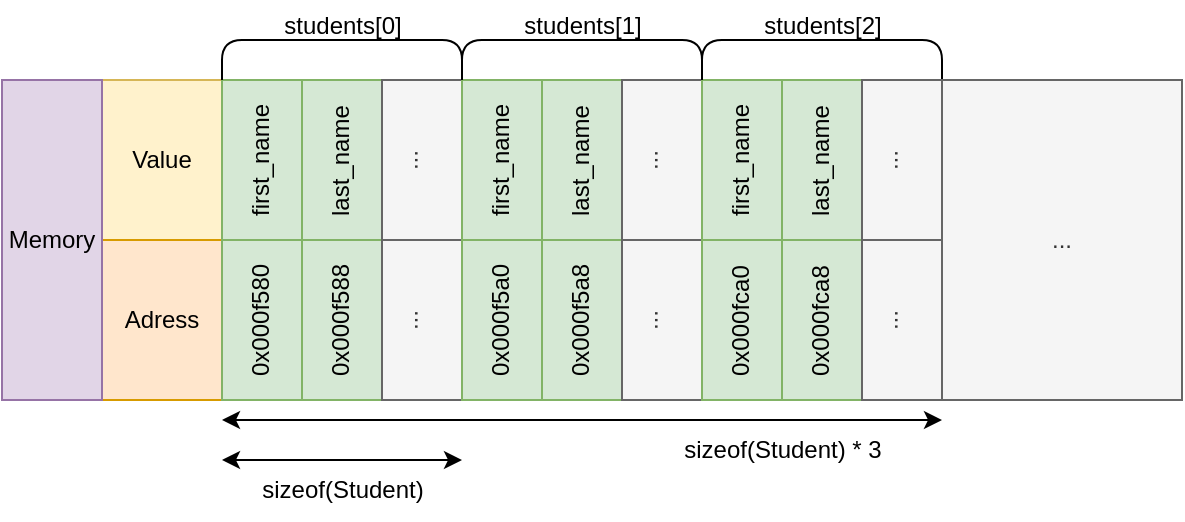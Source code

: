 <mxfile version="27.1.5">
  <diagram name="Page-1" id="KW9T36fP-6LPMtjgYTFc">
    <mxGraphModel dx="800" dy="510" grid="1" gridSize="10" guides="1" tooltips="1" connect="1" arrows="1" fold="1" page="1" pageScale="1" pageWidth="850" pageHeight="1100" math="0" shadow="0">
      <root>
        <mxCell id="0" />
        <mxCell id="1" parent="0" />
        <mxCell id="60TpCQM8DjiYF_PoJGtP-1" value="Value" style="rounded=0;whiteSpace=wrap;html=1;fillColor=#fff2cc;strokeColor=#d6b656;" vertex="1" parent="1">
          <mxGeometry x="80" y="200" width="60" height="80" as="geometry" />
        </mxCell>
        <mxCell id="60TpCQM8DjiYF_PoJGtP-2" value="Adress" style="rounded=0;whiteSpace=wrap;html=1;fillColor=#ffe6cc;strokeColor=#d79b00;" vertex="1" parent="1">
          <mxGeometry x="80" y="280" width="60" height="80" as="geometry" />
        </mxCell>
        <mxCell id="60TpCQM8DjiYF_PoJGtP-3" value="first_name" style="rounded=0;whiteSpace=wrap;fillColor=#d5e8d4;strokeColor=#82b366;horizontal=1;flipH=0;align=center;html=1;textDirection=vertical-rl;gradientColor=none;rotation=180;" vertex="1" parent="1">
          <mxGeometry x="140" y="200" width="40" height="80" as="geometry" />
        </mxCell>
        <mxCell id="60TpCQM8DjiYF_PoJGtP-4" value="last_name" style="rounded=0;whiteSpace=wrap;html=1;textDirection=vertical-lr;fillColor=#d5e8d4;strokeColor=#82b366;rotation=180;" vertex="1" parent="1">
          <mxGeometry x="180" y="200" width="40" height="80" as="geometry" />
        </mxCell>
        <mxCell id="60TpCQM8DjiYF_PoJGtP-9" value="..." style="rounded=0;whiteSpace=wrap;html=1;textDirection=vertical-lr;fillColor=#f5f5f5;fontColor=#333333;strokeColor=#666666;" vertex="1" parent="1">
          <mxGeometry x="220" y="200" width="40" height="80" as="geometry" />
        </mxCell>
        <mxCell id="60TpCQM8DjiYF_PoJGtP-14" value="first_name" style="rounded=0;whiteSpace=wrap;html=1;textDirection=vertical-lr;fillColor=#d5e8d4;strokeColor=#82b366;glass=0;shadow=0;direction=west;rotation=-180;" vertex="1" parent="1">
          <mxGeometry x="260" y="200" width="40" height="80" as="geometry" />
        </mxCell>
        <mxCell id="60TpCQM8DjiYF_PoJGtP-15" value="last_name" style="rounded=0;whiteSpace=wrap;html=1;textDirection=vertical-lr;fillColor=#d5e8d4;strokeColor=#82b366;rotation=180;" vertex="1" parent="1">
          <mxGeometry x="300" y="200" width="40" height="80" as="geometry" />
        </mxCell>
        <mxCell id="60TpCQM8DjiYF_PoJGtP-16" value="..." style="rounded=0;whiteSpace=wrap;html=1;textDirection=vertical-lr;fillColor=#f5f5f5;fontColor=#333333;strokeColor=#666666;" vertex="1" parent="1">
          <mxGeometry x="340" y="200" width="40" height="80" as="geometry" />
        </mxCell>
        <mxCell id="60TpCQM8DjiYF_PoJGtP-17" value="first_name" style="rounded=0;whiteSpace=wrap;html=1;textDirection=vertical-lr;fillColor=#d5e8d4;strokeColor=#82b366;rotation=180;" vertex="1" parent="1">
          <mxGeometry x="380" y="200" width="40" height="80" as="geometry" />
        </mxCell>
        <mxCell id="60TpCQM8DjiYF_PoJGtP-18" value="last_name" style="rounded=0;whiteSpace=wrap;html=1;textDirection=vertical-lr;fillColor=#d5e8d4;strokeColor=#82b366;rotation=180;" vertex="1" parent="1">
          <mxGeometry x="420" y="200" width="40" height="80" as="geometry" />
        </mxCell>
        <mxCell id="60TpCQM8DjiYF_PoJGtP-19" value="..." style="rounded=0;whiteSpace=wrap;html=1;textDirection=vertical-lr;fillColor=#f5f5f5;fontColor=#333333;strokeColor=#666666;" vertex="1" parent="1">
          <mxGeometry x="460" y="200" width="40" height="80" as="geometry" />
        </mxCell>
        <mxCell id="60TpCQM8DjiYF_PoJGtP-20" value="Memory" style="rounded=0;whiteSpace=wrap;html=1;fillColor=#e1d5e7;strokeColor=#9673a6;" vertex="1" parent="1">
          <mxGeometry x="30" y="200" width="50" height="160" as="geometry" />
        </mxCell>
        <mxCell id="60TpCQM8DjiYF_PoJGtP-21" value="0x000f580" style="rounded=0;whiteSpace=wrap;html=1;textDirection=vertical-lr;fillColor=#d5e8d4;strokeColor=#82b366;horizontal=1;flipH=0;align=center;rotation=180;" vertex="1" parent="1">
          <mxGeometry x="140" y="280" width="40" height="80" as="geometry" />
        </mxCell>
        <mxCell id="60TpCQM8DjiYF_PoJGtP-22" value="0x000f588" style="rounded=0;whiteSpace=wrap;html=1;textDirection=vertical-lr;fillColor=#d5e8d4;strokeColor=#82b366;horizontal=1;flipH=1;align=center;flipV=0;rotation=-180;" vertex="1" parent="1">
          <mxGeometry x="180" y="280" width="40" height="80" as="geometry" />
        </mxCell>
        <mxCell id="60TpCQM8DjiYF_PoJGtP-25" value="..." style="rounded=0;whiteSpace=wrap;html=1;textDirection=vertical-lr;fillColor=#f5f5f5;fontColor=#333333;strokeColor=#666666;" vertex="1" parent="1">
          <mxGeometry x="220" y="280" width="40" height="80" as="geometry" />
        </mxCell>
        <mxCell id="60TpCQM8DjiYF_PoJGtP-26" value="0x000f5a0" style="rounded=0;whiteSpace=wrap;html=1;textDirection=vertical-lr;fillColor=#d5e8d4;strokeColor=#82b366;rotation=-180;" vertex="1" parent="1">
          <mxGeometry x="260" y="280" width="40" height="80" as="geometry" />
        </mxCell>
        <mxCell id="60TpCQM8DjiYF_PoJGtP-27" value="0x000f5a8" style="rounded=0;whiteSpace=wrap;html=1;textDirection=vertical-lr;fillColor=#d5e8d4;strokeColor=#82b366;rotation=180;" vertex="1" parent="1">
          <mxGeometry x="300" y="280" width="40" height="80" as="geometry" />
        </mxCell>
        <mxCell id="60TpCQM8DjiYF_PoJGtP-28" value="..." style="rounded=0;whiteSpace=wrap;html=1;textDirection=vertical-lr;fillColor=#f5f5f5;fontColor=#333333;strokeColor=#666666;" vertex="1" parent="1">
          <mxGeometry x="340" y="280" width="40" height="80" as="geometry" />
        </mxCell>
        <mxCell id="60TpCQM8DjiYF_PoJGtP-29" value="&lt;div&gt;0x000fca0&lt;/div&gt;" style="rounded=0;whiteSpace=wrap;html=1;textDirection=vertical-lr;fillColor=#d5e8d4;strokeColor=#82b366;rotation=180;" vertex="1" parent="1">
          <mxGeometry x="380" y="280" width="40" height="80" as="geometry" />
        </mxCell>
        <mxCell id="60TpCQM8DjiYF_PoJGtP-30" value="&lt;div&gt;0x000fca8&lt;/div&gt;" style="rounded=0;whiteSpace=wrap;html=1;textDirection=vertical-lr;fillColor=#d5e8d4;strokeColor=#82b366;rotation=180;" vertex="1" parent="1">
          <mxGeometry x="420" y="280" width="40" height="80" as="geometry" />
        </mxCell>
        <mxCell id="60TpCQM8DjiYF_PoJGtP-31" value="..." style="rounded=0;whiteSpace=wrap;html=1;textDirection=vertical-lr;fillColor=#f5f5f5;fontColor=#333333;strokeColor=#666666;" vertex="1" parent="1">
          <mxGeometry x="460" y="280" width="40" height="80" as="geometry" />
        </mxCell>
        <mxCell id="60TpCQM8DjiYF_PoJGtP-33" value="" style="shape=curlyBracket;whiteSpace=wrap;html=1;rounded=1;labelPosition=left;verticalLabelPosition=middle;align=right;verticalAlign=middle;size=0;rotation=90;" vertex="1" parent="1">
          <mxGeometry x="190" y="130" width="20" height="120" as="geometry" />
        </mxCell>
        <mxCell id="60TpCQM8DjiYF_PoJGtP-34" value="" style="shape=curlyBracket;whiteSpace=wrap;html=1;rounded=1;labelPosition=left;verticalLabelPosition=middle;align=right;verticalAlign=middle;size=0;rotation=90;" vertex="1" parent="1">
          <mxGeometry x="310" y="130" width="20" height="120" as="geometry" />
        </mxCell>
        <mxCell id="60TpCQM8DjiYF_PoJGtP-35" value="" style="shape=curlyBracket;whiteSpace=wrap;html=1;rounded=1;labelPosition=left;verticalLabelPosition=middle;align=right;verticalAlign=middle;size=0;rotation=90;" vertex="1" parent="1">
          <mxGeometry x="430" y="130" width="20" height="120" as="geometry" />
        </mxCell>
        <mxCell id="60TpCQM8DjiYF_PoJGtP-36" value="&lt;div&gt;students[0]&lt;/div&gt;&lt;div&gt;&lt;br&gt;&lt;/div&gt;" style="text;html=1;align=center;verticalAlign=middle;resizable=0;points=[];autosize=1;strokeColor=none;fillColor=none;" vertex="1" parent="1">
          <mxGeometry x="160" y="160" width="80" height="40" as="geometry" />
        </mxCell>
        <mxCell id="60TpCQM8DjiYF_PoJGtP-37" value="&lt;div&gt;students[1]&lt;/div&gt;&lt;div&gt;&lt;br&gt;&lt;/div&gt;" style="text;html=1;align=center;verticalAlign=middle;resizable=0;points=[];autosize=1;strokeColor=none;fillColor=none;" vertex="1" parent="1">
          <mxGeometry x="280" y="160" width="80" height="40" as="geometry" />
        </mxCell>
        <mxCell id="60TpCQM8DjiYF_PoJGtP-38" value="&lt;div&gt;students[2]&lt;/div&gt;&lt;div&gt;&lt;br&gt;&lt;/div&gt;" style="text;html=1;align=center;verticalAlign=middle;resizable=0;points=[];autosize=1;strokeColor=none;fillColor=none;" vertex="1" parent="1">
          <mxGeometry x="400" y="160" width="80" height="40" as="geometry" />
        </mxCell>
        <mxCell id="60TpCQM8DjiYF_PoJGtP-39" value="..." style="rounded=0;whiteSpace=wrap;html=1;fillColor=#f5f5f5;fontColor=#333333;strokeColor=#666666;" vertex="1" parent="1">
          <mxGeometry x="500" y="200" width="120" height="160" as="geometry" />
        </mxCell>
        <mxCell id="60TpCQM8DjiYF_PoJGtP-40" value="" style="endArrow=classic;startArrow=classic;html=1;rounded=0;" edge="1" parent="1">
          <mxGeometry width="50" height="50" relative="1" as="geometry">
            <mxPoint x="140" y="390" as="sourcePoint" />
            <mxPoint x="260" y="390" as="targetPoint" />
          </mxGeometry>
        </mxCell>
        <mxCell id="60TpCQM8DjiYF_PoJGtP-41" value="" style="endArrow=classic;startArrow=classic;html=1;rounded=0;" edge="1" parent="1">
          <mxGeometry width="50" height="50" relative="1" as="geometry">
            <mxPoint x="140" y="370" as="sourcePoint" />
            <mxPoint x="500" y="370" as="targetPoint" />
          </mxGeometry>
        </mxCell>
        <mxCell id="60TpCQM8DjiYF_PoJGtP-42" value="sizeof(Student)" style="text;html=1;align=center;verticalAlign=middle;resizable=0;points=[];autosize=1;strokeColor=none;fillColor=none;" vertex="1" parent="1">
          <mxGeometry x="150" y="390" width="100" height="30" as="geometry" />
        </mxCell>
        <mxCell id="60TpCQM8DjiYF_PoJGtP-43" value="sizeof(Student) * 3" style="text;html=1;align=center;verticalAlign=middle;resizable=0;points=[];autosize=1;strokeColor=none;fillColor=none;" vertex="1" parent="1">
          <mxGeometry x="360" y="370" width="120" height="30" as="geometry" />
        </mxCell>
      </root>
    </mxGraphModel>
  </diagram>
</mxfile>
